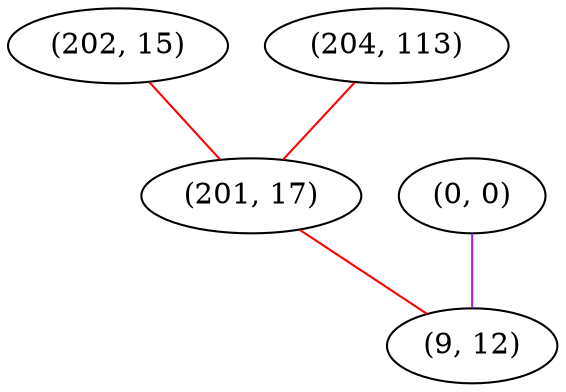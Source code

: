 graph "" {
"(202, 15)";
"(0, 0)";
"(204, 113)";
"(201, 17)";
"(9, 12)";
"(202, 15)" -- "(201, 17)"  [color=red, key=0, weight=1];
"(0, 0)" -- "(9, 12)"  [color=purple, key=0, weight=4];
"(204, 113)" -- "(201, 17)"  [color=red, key=0, weight=1];
"(201, 17)" -- "(9, 12)"  [color=red, key=0, weight=1];
}
